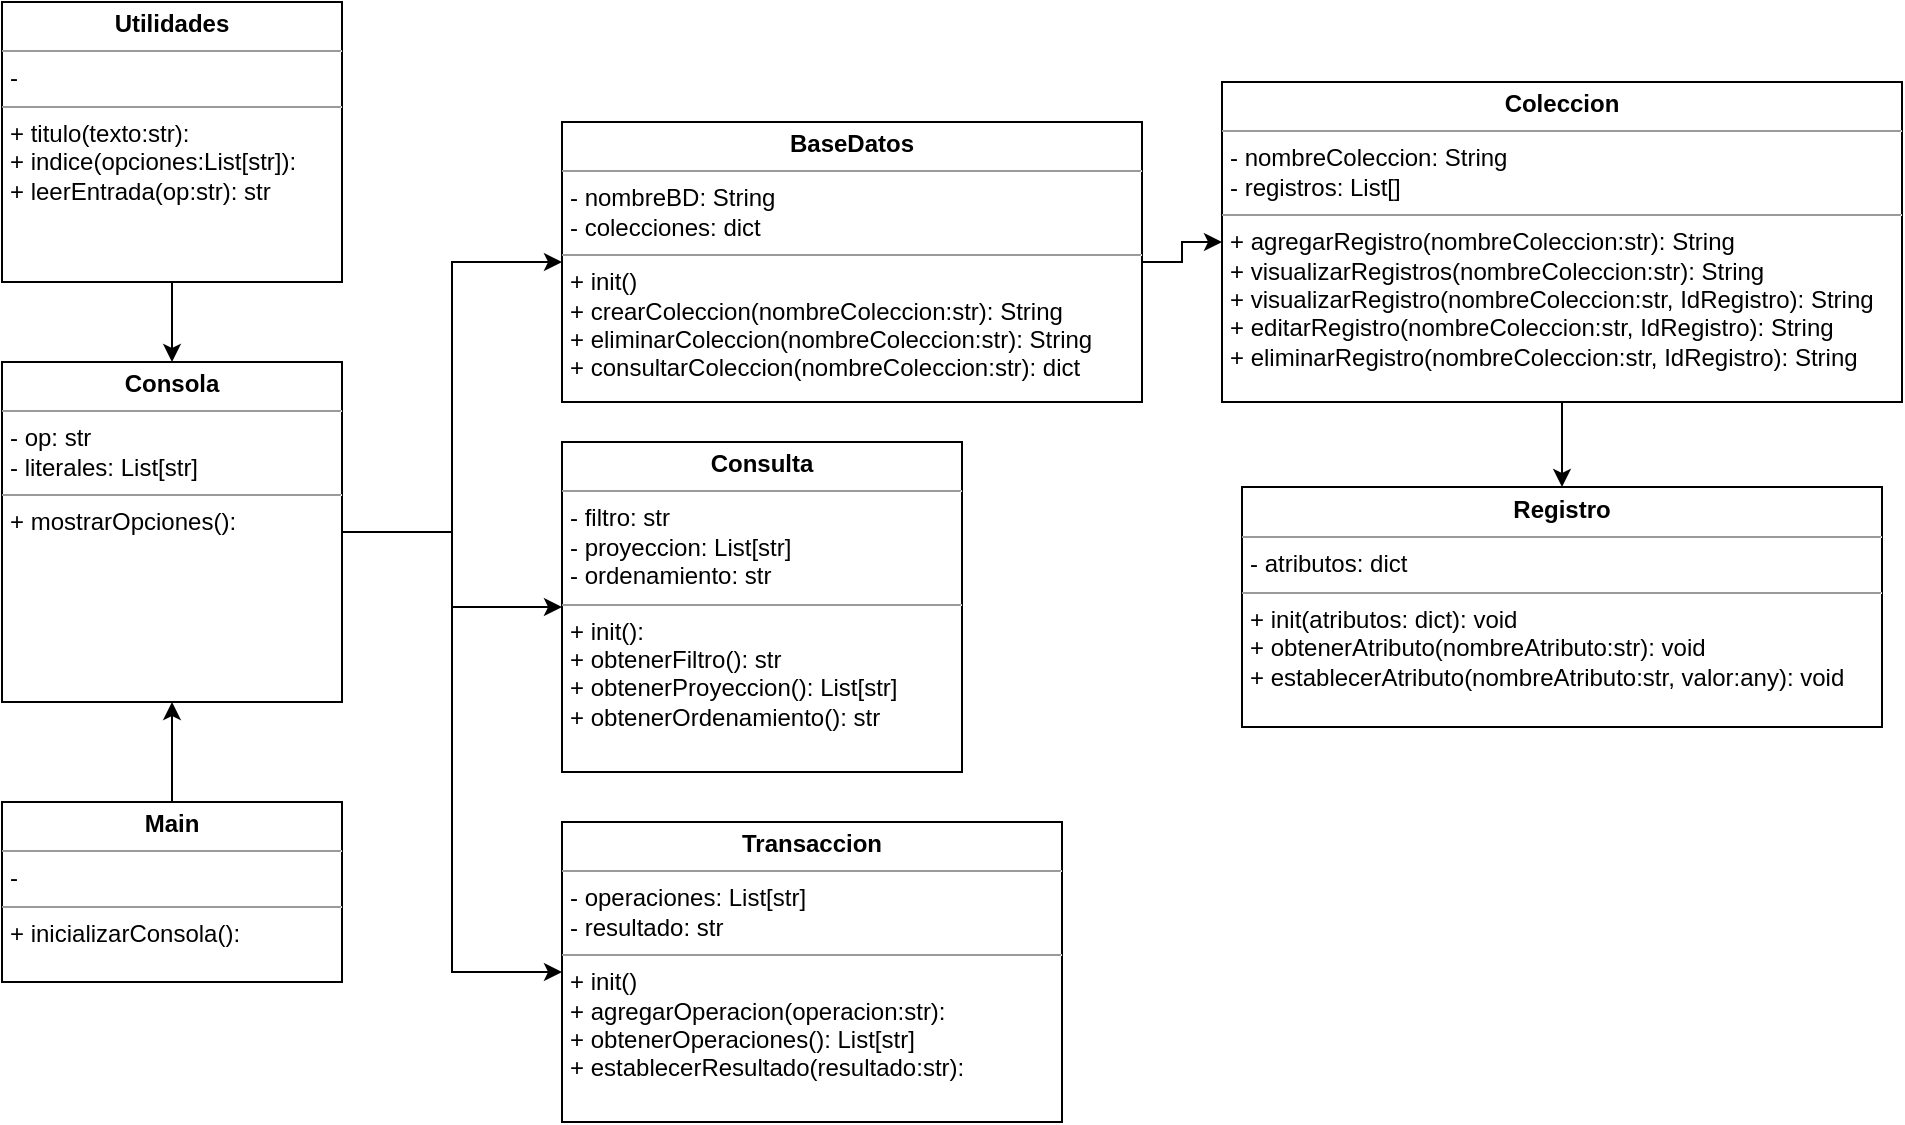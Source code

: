 <mxfile version="22.1.18" type="device" pages="2">
  <diagram id="UlBzlETUiNTbLO7OTkW8" name="Diagrama de clases">
    <mxGraphModel dx="1354" dy="664" grid="1" gridSize="10" guides="1" tooltips="1" connect="1" arrows="1" fold="1" page="1" pageScale="1" pageWidth="827" pageHeight="1169" math="0" shadow="0">
      <root>
        <mxCell id="0" />
        <mxCell id="1" parent="0" />
        <mxCell id="cAKgu9Q-enze0ztzITY4-9" style="edgeStyle=orthogonalEdgeStyle;rounded=0;orthogonalLoop=1;jettySize=auto;html=1;" edge="1" parent="1" source="xKxBlXlDXREWC6I9kZaj-2" target="cAKgu9Q-enze0ztzITY4-1">
          <mxGeometry relative="1" as="geometry" />
        </mxCell>
        <mxCell id="cAKgu9Q-enze0ztzITY4-10" style="edgeStyle=orthogonalEdgeStyle;rounded=0;orthogonalLoop=1;jettySize=auto;html=1;" edge="1" parent="1" source="xKxBlXlDXREWC6I9kZaj-2" target="cAKgu9Q-enze0ztzITY4-5">
          <mxGeometry relative="1" as="geometry" />
        </mxCell>
        <mxCell id="cAKgu9Q-enze0ztzITY4-11" style="edgeStyle=orthogonalEdgeStyle;rounded=0;orthogonalLoop=1;jettySize=auto;html=1;entryX=0;entryY=0.5;entryDx=0;entryDy=0;" edge="1" parent="1" source="xKxBlXlDXREWC6I9kZaj-2" target="cAKgu9Q-enze0ztzITY4-4">
          <mxGeometry relative="1" as="geometry" />
        </mxCell>
        <mxCell id="xKxBlXlDXREWC6I9kZaj-2" value="&lt;p style=&quot;margin:0px;margin-top:4px;text-align:center;&quot;&gt;&lt;b&gt;Consola&lt;/b&gt;&lt;/p&gt;&lt;hr size=&quot;1&quot;&gt;&lt;p style=&quot;margin:0px;margin-left:4px;&quot;&gt;- op: str&lt;/p&gt;&lt;p style=&quot;margin:0px;margin-left:4px;&quot;&gt;- literales: List[str]&lt;/p&gt;&lt;hr size=&quot;1&quot;&gt;&lt;p style=&quot;border-color: var(--border-color); margin: 0px 0px 0px 4px;&quot;&gt;+ mostrarOpciones():&lt;/p&gt;&lt;p style=&quot;border-color: var(--border-color); margin: 0px 0px 0px 4px;&quot;&gt;&lt;br&gt;&lt;/p&gt;" style="verticalAlign=top;align=left;overflow=fill;fontSize=12;fontFamily=Helvetica;html=1;whiteSpace=wrap;" parent="1" vertex="1">
          <mxGeometry x="190" y="190" width="170" height="170" as="geometry" />
        </mxCell>
        <mxCell id="cAKgu9Q-enze0ztzITY4-12" style="edgeStyle=orthogonalEdgeStyle;rounded=0;orthogonalLoop=1;jettySize=auto;html=1;" edge="1" parent="1" source="cAKgu9Q-enze0ztzITY4-1" target="cAKgu9Q-enze0ztzITY4-2">
          <mxGeometry relative="1" as="geometry" />
        </mxCell>
        <mxCell id="cAKgu9Q-enze0ztzITY4-1" value="&lt;p style=&quot;margin:0px;margin-top:4px;text-align:center;&quot;&gt;&lt;b&gt;BaseDatos&lt;/b&gt;&lt;/p&gt;&lt;hr size=&quot;1&quot;&gt;&lt;p style=&quot;margin:0px;margin-left:4px;&quot;&gt;- nombreBD: String&lt;/p&gt;&lt;p style=&quot;margin:0px;margin-left:4px;&quot;&gt;- colecciones: dict&lt;/p&gt;&lt;hr size=&quot;1&quot;&gt;&lt;p style=&quot;border-color: var(--border-color); margin: 0px 0px 0px 4px;&quot;&gt;+ init()&lt;/p&gt;&lt;p style=&quot;border-color: var(--border-color); margin: 0px 0px 0px 4px;&quot;&gt;+ crearColeccion(nombreColeccion:str): String&lt;/p&gt;&lt;p style=&quot;border-color: var(--border-color); margin: 0px 0px 0px 4px;&quot;&gt;+ eliminarColeccion(nombreColeccion:str): String&lt;/p&gt;&lt;p style=&quot;border-color: var(--border-color); margin: 0px 0px 0px 4px;&quot;&gt;+ consultarColeccion(nombreColeccion:str): dict&lt;/p&gt;" style="verticalAlign=top;align=left;overflow=fill;fontSize=12;fontFamily=Helvetica;html=1;whiteSpace=wrap;" vertex="1" parent="1">
          <mxGeometry x="470" y="70" width="290" height="140" as="geometry" />
        </mxCell>
        <mxCell id="cAKgu9Q-enze0ztzITY4-13" style="edgeStyle=orthogonalEdgeStyle;rounded=0;orthogonalLoop=1;jettySize=auto;html=1;" edge="1" parent="1" source="cAKgu9Q-enze0ztzITY4-2" target="cAKgu9Q-enze0ztzITY4-3">
          <mxGeometry relative="1" as="geometry" />
        </mxCell>
        <mxCell id="cAKgu9Q-enze0ztzITY4-2" value="&lt;p style=&quot;margin:0px;margin-top:4px;text-align:center;&quot;&gt;&lt;b&gt;Coleccion&lt;/b&gt;&lt;/p&gt;&lt;hr size=&quot;1&quot;&gt;&lt;p style=&quot;margin:0px;margin-left:4px;&quot;&gt;- nombreColeccion: String&lt;/p&gt;&lt;p style=&quot;margin:0px;margin-left:4px;&quot;&gt;- registros: List[]&lt;/p&gt;&lt;hr size=&quot;1&quot;&gt;&lt;p style=&quot;border-color: var(--border-color); margin: 0px 0px 0px 4px;&quot;&gt;+ agregarRegistro(nombreColeccion:str): String&lt;/p&gt;&lt;p style=&quot;border-color: var(--border-color); margin: 0px 0px 0px 4px;&quot;&gt;+ visualizarRegistros(nombreColeccion:str): String&lt;/p&gt;&lt;p style=&quot;border-color: var(--border-color); margin: 0px 0px 0px 4px;&quot;&gt;+ visualizarRegistro(nombreColeccion:str, IdRegistro): String&lt;/p&gt;&lt;p style=&quot;border-color: var(--border-color); margin: 0px 0px 0px 4px;&quot;&gt;+ editarRegistro(nombreColeccion:str, IdRegistro): String&lt;/p&gt;&lt;p style=&quot;border-color: var(--border-color); margin: 0px 0px 0px 4px;&quot;&gt;+ eliminarRegistro(nombreColeccion:str, IdRegistro): String&lt;/p&gt;" style="verticalAlign=top;align=left;overflow=fill;fontSize=12;fontFamily=Helvetica;html=1;whiteSpace=wrap;" vertex="1" parent="1">
          <mxGeometry x="800" y="50" width="340" height="160" as="geometry" />
        </mxCell>
        <mxCell id="cAKgu9Q-enze0ztzITY4-3" value="&lt;p style=&quot;margin:0px;margin-top:4px;text-align:center;&quot;&gt;&lt;b&gt;Registro&lt;/b&gt;&lt;/p&gt;&lt;hr size=&quot;1&quot;&gt;&lt;p style=&quot;margin:0px;margin-left:4px;&quot;&gt;- atributos: dict&lt;/p&gt;&lt;hr size=&quot;1&quot;&gt;&lt;p style=&quot;margin:0px;margin-left:4px;&quot;&gt;+ init(atributos: dict): void&lt;/p&gt;&lt;p style=&quot;margin:0px;margin-left:4px;&quot;&gt;+ obtenerAtributo(nombreAtributo:str): void&lt;/p&gt;&lt;p style=&quot;margin:0px;margin-left:4px;&quot;&gt;+ establecerAtributo(nombreAtributo:str, valor:any): void&lt;/p&gt;&lt;p style=&quot;margin:0px;margin-left:4px;&quot;&gt;&lt;br&gt;&lt;/p&gt;" style="verticalAlign=top;align=left;overflow=fill;fontSize=12;fontFamily=Helvetica;html=1;whiteSpace=wrap;" vertex="1" parent="1">
          <mxGeometry x="810" y="252.5" width="320" height="120" as="geometry" />
        </mxCell>
        <mxCell id="cAKgu9Q-enze0ztzITY4-4" value="&lt;p style=&quot;margin:0px;margin-top:4px;text-align:center;&quot;&gt;&lt;b&gt;Transaccion&lt;/b&gt;&lt;/p&gt;&lt;hr size=&quot;1&quot;&gt;&lt;p style=&quot;margin:0px;margin-left:4px;&quot;&gt;- operaciones: List[str]&lt;/p&gt;&lt;p style=&quot;margin:0px;margin-left:4px;&quot;&gt;- resultado: str&lt;/p&gt;&lt;hr size=&quot;1&quot;&gt;&lt;p style=&quot;margin:0px;margin-left:4px;&quot;&gt;+ init()&lt;/p&gt;&lt;p style=&quot;margin:0px;margin-left:4px;&quot;&gt;+ agregarOperacion(operacion:str):&lt;/p&gt;&lt;p style=&quot;margin:0px;margin-left:4px;&quot;&gt;+ obtenerOperaciones(): List[str]&lt;/p&gt;&lt;p style=&quot;margin:0px;margin-left:4px;&quot;&gt;+ establecerResultado(resultado:str):&lt;/p&gt;" style="verticalAlign=top;align=left;overflow=fill;fontSize=12;fontFamily=Helvetica;html=1;whiteSpace=wrap;" vertex="1" parent="1">
          <mxGeometry x="470" y="420" width="250" height="150" as="geometry" />
        </mxCell>
        <mxCell id="cAKgu9Q-enze0ztzITY4-5" value="&lt;p style=&quot;margin:0px;margin-top:4px;text-align:center;&quot;&gt;&lt;b&gt;Consulta&lt;/b&gt;&lt;/p&gt;&lt;hr size=&quot;1&quot;&gt;&lt;p style=&quot;margin:0px;margin-left:4px;&quot;&gt;- filtro: str&lt;br&gt;&lt;/p&gt;&lt;p style=&quot;margin:0px;margin-left:4px;&quot;&gt;- proyeccion: List[str]&lt;/p&gt;&lt;p style=&quot;margin:0px;margin-left:4px;&quot;&gt;- ordenamiento: str&lt;/p&gt;&lt;hr size=&quot;1&quot;&gt;&lt;p style=&quot;margin:0px;margin-left:4px;&quot;&gt;+ init():&lt;/p&gt;&lt;p style=&quot;margin:0px;margin-left:4px;&quot;&gt;+ obtenerFiltro(): str&lt;/p&gt;&lt;p style=&quot;margin:0px;margin-left:4px;&quot;&gt;+ obtenerProyeccion(): List[str]&lt;/p&gt;&lt;p style=&quot;margin:0px;margin-left:4px;&quot;&gt;+ obtenerOrdenamiento(): str&lt;/p&gt;" style="verticalAlign=top;align=left;overflow=fill;fontSize=12;fontFamily=Helvetica;html=1;whiteSpace=wrap;" vertex="1" parent="1">
          <mxGeometry x="470" y="230" width="200" height="165" as="geometry" />
        </mxCell>
        <mxCell id="cAKgu9Q-enze0ztzITY4-8" style="edgeStyle=orthogonalEdgeStyle;rounded=0;orthogonalLoop=1;jettySize=auto;html=1;" edge="1" parent="1" source="cAKgu9Q-enze0ztzITY4-7" target="xKxBlXlDXREWC6I9kZaj-2">
          <mxGeometry relative="1" as="geometry" />
        </mxCell>
        <mxCell id="cAKgu9Q-enze0ztzITY4-7" value="&lt;p style=&quot;margin:0px;margin-top:4px;text-align:center;&quot;&gt;&lt;b&gt;Main&lt;/b&gt;&lt;/p&gt;&lt;hr size=&quot;1&quot;&gt;&lt;p style=&quot;margin:0px;margin-left:4px;&quot;&gt;-&amp;nbsp;&lt;/p&gt;&lt;hr size=&quot;1&quot;&gt;&lt;p style=&quot;border-color: var(--border-color); margin: 0px 0px 0px 4px;&quot;&gt;+ inicializarConsola():&lt;/p&gt;" style="verticalAlign=top;align=left;overflow=fill;fontSize=12;fontFamily=Helvetica;html=1;whiteSpace=wrap;" vertex="1" parent="1">
          <mxGeometry x="190" y="410" width="170" height="90" as="geometry" />
        </mxCell>
        <mxCell id="cAKgu9Q-enze0ztzITY4-15" style="edgeStyle=orthogonalEdgeStyle;rounded=0;orthogonalLoop=1;jettySize=auto;html=1;" edge="1" parent="1" source="cAKgu9Q-enze0ztzITY4-14" target="xKxBlXlDXREWC6I9kZaj-2">
          <mxGeometry relative="1" as="geometry" />
        </mxCell>
        <mxCell id="cAKgu9Q-enze0ztzITY4-14" value="&lt;p style=&quot;margin:0px;margin-top:4px;text-align:center;&quot;&gt;&lt;b&gt;Utilidades&lt;/b&gt;&lt;/p&gt;&lt;hr size=&quot;1&quot;&gt;&lt;p style=&quot;margin:0px;margin-left:4px;&quot;&gt;-&amp;nbsp;&lt;/p&gt;&lt;hr size=&quot;1&quot;&gt;&lt;p style=&quot;border-color: var(--border-color); margin: 0px 0px 0px 4px;&quot;&gt;+ titulo(texto:str):&amp;nbsp;&lt;/p&gt;&lt;p style=&quot;border-color: var(--border-color); margin: 0px 0px 0px 4px;&quot;&gt;+ indice(opciones:List[str]):&lt;/p&gt;&lt;p style=&quot;border-color: var(--border-color); margin: 0px 0px 0px 4px;&quot;&gt;+ leerEntrada(op:str): str&lt;br&gt;&lt;/p&gt;" style="verticalAlign=top;align=left;overflow=fill;fontSize=12;fontFamily=Helvetica;html=1;whiteSpace=wrap;" vertex="1" parent="1">
          <mxGeometry x="190" y="10" width="170" height="140" as="geometry" />
        </mxCell>
      </root>
    </mxGraphModel>
  </diagram>
  <diagram name="RF01" id="5hISqHQNSowjEhYU60bK">
    <mxGraphModel dx="1354" dy="664" grid="1" gridSize="10" guides="1" tooltips="1" connect="1" arrows="1" fold="1" page="1" pageScale="1" pageWidth="827" pageHeight="1169" math="0" shadow="0">
      <root>
        <mxCell id="0" />
        <mxCell id="1" parent="0" />
        <mxCell id="KD4srC0kXVOpmhAhG9xs-1" value="RF01: Soporte para operaciones CRUD  &#xa;Descripción: EquinoxDB debe permitir a los usuarios realizar operaciones de Crear, Leer, Actualizar y Eliminar datos de manera eficiente y confiable.  &#xa;Subrequerimientos:&#xa;&#xa;&#xa;1. La capacidad de agregar nuevos registros a la base de datos.&#xa;2. La habilidad para recuperar información específica de la base de datos.&#xa;3. La posibilidad de actualizar registros existentes en la base de datos.&#xa;4. La capacidad de eliminar registros de la base de datos." style="text;whiteSpace=wrap;" parent="1" vertex="1">
          <mxGeometry x="50" y="140" width="450" height="170" as="geometry" />
        </mxCell>
        <mxCell id="KD4srC0kXVOpmhAhG9xs-2" value="Consola" style="shape=umlLifeline;perimeter=lifelinePerimeter;whiteSpace=wrap;html=1;container=1;dropTarget=0;collapsible=0;recursiveResize=0;outlineConnect=0;portConstraint=eastwest;newEdgeStyle={&quot;curved&quot;:0,&quot;rounded&quot;:0};" parent="1" vertex="1">
          <mxGeometry x="170" y="360" width="100" height="300" as="geometry" />
        </mxCell>
        <mxCell id="KD4srC0kXVOpmhAhG9xs-6" value="" style="html=1;points=[[0,0,0,0,5],[0,1,0,0,-5],[1,0,0,0,5],[1,1,0,0,-5]];perimeter=orthogonalPerimeter;outlineConnect=0;targetShapes=umlLifeline;portConstraint=eastwest;newEdgeStyle={&quot;curved&quot;:0,&quot;rounded&quot;:0};" parent="KD4srC0kXVOpmhAhG9xs-2" vertex="1">
          <mxGeometry x="45" y="70" width="10" height="80" as="geometry" />
        </mxCell>
        <mxCell id="KD4srC0kXVOpmhAhG9xs-3" value="" style="shape=umlLifeline;perimeter=lifelinePerimeter;whiteSpace=wrap;html=1;container=1;dropTarget=0;collapsible=0;recursiveResize=0;outlineConnect=0;portConstraint=eastwest;newEdgeStyle={&quot;curved&quot;:0,&quot;rounded&quot;:0};participant=umlActor;" parent="1" vertex="1">
          <mxGeometry x="90" y="360" width="20" height="300" as="geometry" />
        </mxCell>
        <mxCell id="KD4srC0kXVOpmhAhG9xs-5" value="" style="html=1;points=[[0,0,0,0,5],[0,1,0,0,-5],[1,0,0,0,5],[1,1,0,0,-5]];perimeter=orthogonalPerimeter;outlineConnect=0;targetShapes=umlLifeline;portConstraint=eastwest;newEdgeStyle={&quot;curved&quot;:0,&quot;rounded&quot;:0};" parent="KD4srC0kXVOpmhAhG9xs-3" vertex="1">
          <mxGeometry x="5" y="70" width="10" height="80" as="geometry" />
        </mxCell>
        <mxCell id="KD4srC0kXVOpmhAhG9xs-4" value="Usuario" style="text;html=1;align=center;verticalAlign=middle;resizable=0;points=[];autosize=1;strokeColor=none;fillColor=none;" parent="1" vertex="1">
          <mxGeometry x="70" y="320" width="60" height="30" as="geometry" />
        </mxCell>
        <mxCell id="KD4srC0kXVOpmhAhG9xs-7" value="Crea una colección" style="html=1;verticalAlign=bottom;endArrow=block;curved=0;rounded=0;entryX=0;entryY=0;entryDx=0;entryDy=5;exitX=1;exitY=0;exitDx=0;exitDy=5;exitPerimeter=0;" parent="1" source="KD4srC0kXVOpmhAhG9xs-5" target="KD4srC0kXVOpmhAhG9xs-6" edge="1">
          <mxGeometry relative="1" as="geometry">
            <mxPoint x="150" y="425" as="sourcePoint" />
          </mxGeometry>
        </mxCell>
        <mxCell id="KD4srC0kXVOpmhAhG9xs-8" value="Mensaje de &lt;br&gt;confirmación" style="html=1;verticalAlign=bottom;endArrow=open;dashed=1;endSize=8;curved=0;rounded=0;exitX=0;exitY=1;exitDx=0;exitDy=-5;entryX=1;entryY=1;entryDx=0;entryDy=-5;entryPerimeter=0;exitPerimeter=0;" parent="1" source="KD4srC0kXVOpmhAhG9xs-6" target="KD4srC0kXVOpmhAhG9xs-5" edge="1">
          <mxGeometry relative="1" as="geometry">
            <mxPoint x="120" y="480" as="targetPoint" />
            <mxPoint x="255" y="490" as="sourcePoint" />
          </mxGeometry>
        </mxCell>
        <mxCell id="KD4srC0kXVOpmhAhG9xs-9" value="Controlador" style="shape=umlLifeline;perimeter=lifelinePerimeter;whiteSpace=wrap;html=1;container=1;dropTarget=0;collapsible=0;recursiveResize=0;outlineConnect=0;portConstraint=eastwest;newEdgeStyle={&quot;curved&quot;:0,&quot;rounded&quot;:0};" parent="1" vertex="1">
          <mxGeometry x="314" y="360" width="100" height="300" as="geometry" />
        </mxCell>
        <mxCell id="KD4srC0kXVOpmhAhG9xs-10" value="" style="html=1;points=[[0,0,0,0,5],[0,1,0,0,-5],[1,0,0,0,5],[1,1,0,0,-5]];perimeter=orthogonalPerimeter;outlineConnect=0;targetShapes=umlLifeline;portConstraint=eastwest;newEdgeStyle={&quot;curved&quot;:0,&quot;rounded&quot;:0};" parent="KD4srC0kXVOpmhAhG9xs-9" vertex="1">
          <mxGeometry x="45" y="70" width="10" height="80" as="geometry" />
        </mxCell>
        <mxCell id="KD4srC0kXVOpmhAhG9xs-11" value="Gestor de archivos" style="shape=umlLifeline;perimeter=lifelinePerimeter;whiteSpace=wrap;html=1;container=1;dropTarget=0;collapsible=0;recursiveResize=0;outlineConnect=0;portConstraint=eastwest;newEdgeStyle={&quot;curved&quot;:0,&quot;rounded&quot;:0};" parent="1" vertex="1">
          <mxGeometry x="450" y="360" width="100" height="300" as="geometry" />
        </mxCell>
        <mxCell id="KD4srC0kXVOpmhAhG9xs-12" value="" style="html=1;points=[[0,0,0,0,5],[0,1,0,0,-5],[1,0,0,0,5],[1,1,0,0,-5]];perimeter=orthogonalPerimeter;outlineConnect=0;targetShapes=umlLifeline;portConstraint=eastwest;newEdgeStyle={&quot;curved&quot;:0,&quot;rounded&quot;:0};" parent="KD4srC0kXVOpmhAhG9xs-11" vertex="1">
          <mxGeometry x="45" y="70" width="10" height="80" as="geometry" />
        </mxCell>
        <mxCell id="KD4srC0kXVOpmhAhG9xs-13" value="Archivo JSON" style="shape=umlLifeline;perimeter=lifelinePerimeter;whiteSpace=wrap;html=1;container=1;dropTarget=0;collapsible=0;recursiveResize=0;outlineConnect=0;portConstraint=eastwest;newEdgeStyle={&quot;curved&quot;:0,&quot;rounded&quot;:0};" parent="1" vertex="1">
          <mxGeometry x="590" y="360" width="100" height="300" as="geometry" />
        </mxCell>
        <mxCell id="KD4srC0kXVOpmhAhG9xs-14" value="" style="html=1;points=[[0,0,0,0,5],[0,1,0,0,-5],[1,0,0,0,5],[1,1,0,0,-5]];perimeter=orthogonalPerimeter;outlineConnect=0;targetShapes=umlLifeline;portConstraint=eastwest;newEdgeStyle={&quot;curved&quot;:0,&quot;rounded&quot;:0};" parent="KD4srC0kXVOpmhAhG9xs-13" vertex="1">
          <mxGeometry x="45" y="70" width="10" height="80" as="geometry" />
        </mxCell>
        <mxCell id="KD4srC0kXVOpmhAhG9xs-15" value="crearColeccion()" style="html=1;verticalAlign=bottom;endArrow=block;curved=0;rounded=0;entryX=0;entryY=0;entryDx=0;entryDy=5;exitX=1;exitY=0;exitDx=0;exitDy=5;exitPerimeter=0;entryPerimeter=0;" parent="1" source="KD4srC0kXVOpmhAhG9xs-6" target="KD4srC0kXVOpmhAhG9xs-10" edge="1">
          <mxGeometry relative="1" as="geometry">
            <mxPoint x="230" y="440" as="sourcePoint" />
            <mxPoint x="340" y="440" as="targetPoint" />
          </mxGeometry>
        </mxCell>
        <mxCell id="KD4srC0kXVOpmhAhG9xs-16" value="crearArchivo()" style="html=1;verticalAlign=bottom;endArrow=block;curved=0;rounded=0;entryX=0;entryY=0;entryDx=0;entryDy=5;exitX=1;exitY=0;exitDx=0;exitDy=5;exitPerimeter=0;entryPerimeter=0;" parent="1" source="KD4srC0kXVOpmhAhG9xs-10" target="KD4srC0kXVOpmhAhG9xs-12" edge="1">
          <mxGeometry relative="1" as="geometry">
            <mxPoint x="366" y="440" as="sourcePoint" />
            <mxPoint x="500" y="440" as="targetPoint" />
          </mxGeometry>
        </mxCell>
        <mxCell id="KD4srC0kXVOpmhAhG9xs-17" value="darle un nombre &lt;br&gt;al archivo" style="html=1;verticalAlign=bottom;endArrow=block;curved=0;rounded=0;entryX=0;entryY=0;entryDx=0;entryDy=5;entryPerimeter=0;" parent="1" source="KD4srC0kXVOpmhAhG9xs-12" target="KD4srC0kXVOpmhAhG9xs-14" edge="1">
          <mxGeometry relative="1" as="geometry">
            <mxPoint x="510" y="440" as="sourcePoint" />
            <mxPoint x="636" y="440" as="targetPoint" />
          </mxGeometry>
        </mxCell>
      </root>
    </mxGraphModel>
  </diagram>
</mxfile>
